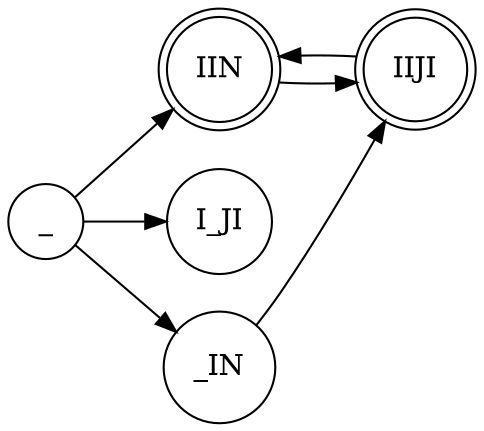 digraph EZipE {
    rankdir=LR;
    node [shape = doublecircle]; IIN IIJI;
    node [shape = circle];
    _ -> IIN;
    _ -> I_JI;
    _ -> _IN;

    IIN -> IIJI;
    _IN -> IIJI;

    IIJI -> IIN;
}

digraph AppZipApp {
    rankdir=LR;
    node [shape = doublecircle]; LIRIN LILIN RIRIN RILIN LIRIJI RIRIJI LILIJI RILIJI;
    node [shape = circle];
    _ -> RI_N;
    _ -> LI_JI;
    _ -> RI_JI;
    _ -> _RIN;
    _ -> _LIN;

    RI_N -> RI_JI;
    LI_JI -> LIRIN;
    LI_JI -> LILIN;
    RI_JI -> RIRIN;
    RI_JI -> RILIN;
    _RIN -> RIRIN;
    _RIN -> LIRIJI;
    _RIN -> RIRIJI;
    _LIN -> RILIN;
    _LIN -> LILIJI;
    _LIN -> RILIJI;

    LIRIN -> RIRIN;
    LIRIN -> LIRIJI;
    LILIN -> RILIN;
    LILIN -> LILIJI;
    RIRIN -> RIRIJI;
    RILIN -> RILIJI;
    LIRIJI -> LIRIN;
    RIRIJI -> RIRIN;
    LILIJI -> LIRIN;
    LILIJI -> LILIN;
    RILIJI -> RIRIN;
    RILIJI -> RILIN;
}
